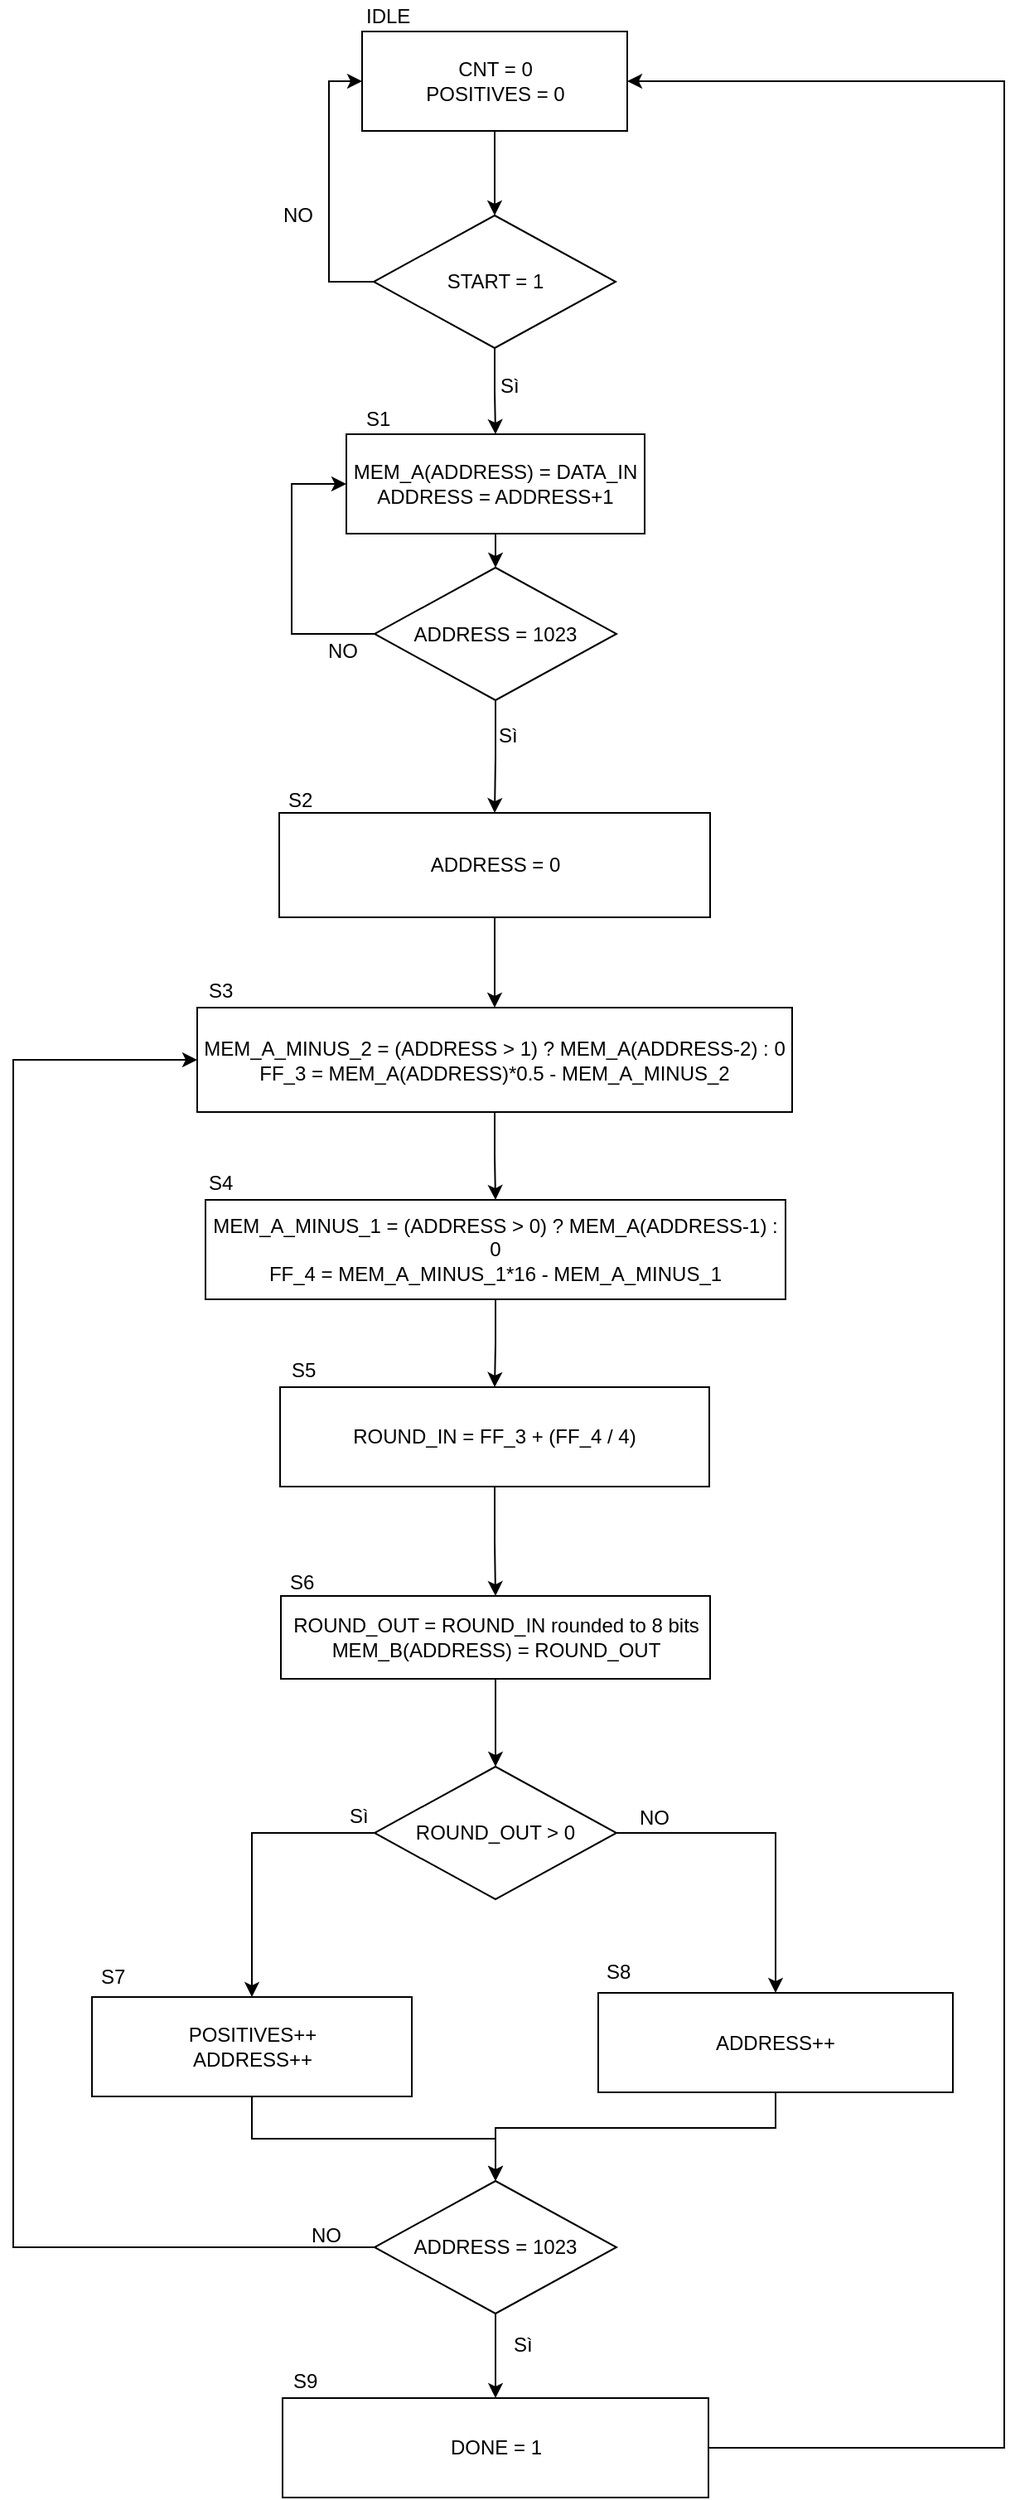 <mxfile version="10.6.3" type="github"><diagram id="Q2Cqu0K0B7bjCWtc9zZl" name="Page-1"><mxGraphModel dx="1010" dy="555" grid="1" gridSize="10" guides="1" tooltips="1" connect="1" arrows="1" fold="1" page="1" pageScale="1" pageWidth="827" pageHeight="1169" math="0" shadow="0"><root><mxCell id="0"/><mxCell id="1" parent="0"/><mxCell id="Qgo2Yb9ARhmask6T_yiK-40" style="edgeStyle=orthogonalEdgeStyle;rounded=0;orthogonalLoop=1;jettySize=auto;html=1;exitX=0.5;exitY=1;exitDx=0;exitDy=0;entryX=0.5;entryY=0;entryDx=0;entryDy=0;" parent="1" source="Qgo2Yb9ARhmask6T_yiK-1" target="Qgo2Yb9ARhmask6T_yiK-38" edge="1"><mxGeometry relative="1" as="geometry"/></mxCell><mxCell id="Qgo2Yb9ARhmask6T_yiK-1" value="&lt;div&gt;CNT = 0&lt;/div&gt;&lt;div&gt;POSITIVES = 0&lt;br&gt;&lt;/div&gt;" style="rounded=0;whiteSpace=wrap;html=1;" parent="1" vertex="1"><mxGeometry x="270.5" y="95" width="160" height="60" as="geometry"/></mxCell><mxCell id="Qgo2Yb9ARhmask6T_yiK-2" value="IDLE" style="text;html=1;resizable=0;points=[];autosize=1;align=left;verticalAlign=top;spacingTop=-4;" parent="1" vertex="1"><mxGeometry x="270.5" y="76" width="40" height="20" as="geometry"/></mxCell><mxCell id="Qgo2Yb9ARhmask6T_yiK-7" style="edgeStyle=orthogonalEdgeStyle;rounded=0;orthogonalLoop=1;jettySize=auto;html=1;exitX=0.5;exitY=1;exitDx=0;exitDy=0;entryX=0.5;entryY=0;entryDx=0;entryDy=0;" parent="1" source="Qgo2Yb9ARhmask6T_yiK-8" target="Qgo2Yb9ARhmask6T_yiK-11" edge="1"><mxGeometry relative="1" as="geometry"><mxPoint x="350.5" y="447" as="targetPoint"/></mxGeometry></mxCell><mxCell id="Qgo2Yb9ARhmask6T_yiK-8" value="&lt;div&gt;MEM_A(ADDRESS) = DATA_IN&lt;/div&gt;&lt;div&gt;ADDRESS = ADDRESS+1&lt;br&gt;&lt;/div&gt;" style="rounded=0;whiteSpace=wrap;html=1;" parent="1" vertex="1"><mxGeometry x="261" y="338" width="180" height="60" as="geometry"/></mxCell><mxCell id="Qgo2Yb9ARhmask6T_yiK-9" value="S1" style="text;html=1;resizable=0;points=[];autosize=1;align=left;verticalAlign=top;spacingTop=-4;" parent="1" vertex="1"><mxGeometry x="270.5" y="319" width="30" height="20" as="geometry"/></mxCell><mxCell id="Qgo2Yb9ARhmask6T_yiK-12" style="edgeStyle=orthogonalEdgeStyle;rounded=0;orthogonalLoop=1;jettySize=auto;html=1;exitX=0;exitY=0.5;exitDx=0;exitDy=0;entryX=0;entryY=0.5;entryDx=0;entryDy=0;" parent="1" source="Qgo2Yb9ARhmask6T_yiK-11" target="Qgo2Yb9ARhmask6T_yiK-8" edge="1"><mxGeometry relative="1" as="geometry"><Array as="points"><mxPoint x="228" y="459"/><mxPoint x="228" y="368"/></Array></mxGeometry></mxCell><mxCell id="IKMehytfFqVQcPmejlZd-8" style="edgeStyle=orthogonalEdgeStyle;rounded=0;orthogonalLoop=1;jettySize=auto;html=1;exitX=0.5;exitY=1;exitDx=0;exitDy=0;entryX=0.5;entryY=0;entryDx=0;entryDy=0;" edge="1" parent="1" source="Qgo2Yb9ARhmask6T_yiK-11" target="IKMehytfFqVQcPmejlZd-7"><mxGeometry relative="1" as="geometry"/></mxCell><mxCell id="Qgo2Yb9ARhmask6T_yiK-11" value="ADDRESS = 1023" style="rhombus;whiteSpace=wrap;html=1;" parent="1" vertex="1"><mxGeometry x="278" y="418.5" width="146" height="80" as="geometry"/></mxCell><mxCell id="Qgo2Yb9ARhmask6T_yiK-13" value="NO" style="text;html=1;resizable=0;points=[];autosize=1;align=left;verticalAlign=top;spacingTop=-4;" parent="1" vertex="1"><mxGeometry x="248" y="458.5" width="30" height="20" as="geometry"/></mxCell><mxCell id="Qgo2Yb9ARhmask6T_yiK-22" value="" style="edgeStyle=orthogonalEdgeStyle;rounded=0;orthogonalLoop=1;jettySize=auto;html=1;" parent="1" source="Qgo2Yb9ARhmask6T_yiK-16" target="Qgo2Yb9ARhmask6T_yiK-21" edge="1"><mxGeometry relative="1" as="geometry"/></mxCell><mxCell id="Qgo2Yb9ARhmask6T_yiK-16" value="&lt;div&gt;MEM_A_MINUS_2 = (ADDRESS &amp;gt; 1) ? MEM_A(ADDRESS-2) : 0&lt;/div&gt;&lt;div&gt;&lt;div&gt;FF_3 = MEM_A(ADDRESS)*0.5 - MEM_A_MINUS_2 &lt;br&gt;&lt;/div&gt;&lt;/div&gt;" style="rounded=0;whiteSpace=wrap;html=1;" parent="1" vertex="1"><mxGeometry x="171" y="684" width="359" height="63" as="geometry"/></mxCell><mxCell id="Qgo2Yb9ARhmask6T_yiK-25" value="" style="edgeStyle=orthogonalEdgeStyle;rounded=0;orthogonalLoop=1;jettySize=auto;html=1;" parent="1" source="Qgo2Yb9ARhmask6T_yiK-21" target="Qgo2Yb9ARhmask6T_yiK-24" edge="1"><mxGeometry relative="1" as="geometry"/></mxCell><mxCell id="Qgo2Yb9ARhmask6T_yiK-21" value="&lt;div&gt;MEM_A_MINUS_1 = (ADDRESS &amp;gt; 0) ? MEM_A(ADDRESS-1) : 0&lt;/div&gt;&lt;div&gt;FF_4 = MEM_A_MINUS_1*16 - MEM_A_MINUS_1&lt;/div&gt;" style="rounded=0;whiteSpace=wrap;html=1;" parent="1" vertex="1"><mxGeometry x="176" y="800" width="350" height="60" as="geometry"/></mxCell><mxCell id="ZcKgzS6efg3AVejuTFJ0-3" value="" style="edgeStyle=orthogonalEdgeStyle;rounded=0;orthogonalLoop=1;jettySize=auto;html=1;" parent="1" source="Qgo2Yb9ARhmask6T_yiK-24" target="ZcKgzS6efg3AVejuTFJ0-1" edge="1"><mxGeometry relative="1" as="geometry"/></mxCell><mxCell id="Qgo2Yb9ARhmask6T_yiK-24" value="&lt;div&gt;ROUND_IN = FF_3 + (FF_4 / 4)&lt;/div&gt;" style="rounded=0;whiteSpace=wrap;html=1;" parent="1" vertex="1"><mxGeometry x="221" y="913" width="259" height="60" as="geometry"/></mxCell><mxCell id="Qgo2Yb9ARhmask6T_yiK-19" value="Sì" style="text;html=1;resizable=0;points=[];autosize=1;align=left;verticalAlign=top;spacingTop=-4;" parent="1" vertex="1"><mxGeometry x="350.5" y="510" width="30" height="20" as="geometry"/></mxCell><mxCell id="Qgo2Yb9ARhmask6T_yiK-30" style="edgeStyle=orthogonalEdgeStyle;rounded=0;orthogonalLoop=1;jettySize=auto;html=1;exitX=0;exitY=0.5;exitDx=0;exitDy=0;entryX=0;entryY=0.5;entryDx=0;entryDy=0;" parent="1" source="Qgo2Yb9ARhmask6T_yiK-20" target="Qgo2Yb9ARhmask6T_yiK-16" edge="1"><mxGeometry relative="1" as="geometry"><Array as="points"><mxPoint x="60" y="1432"/><mxPoint x="60" y="716"/></Array></mxGeometry></mxCell><mxCell id="Qgo2Yb9ARhmask6T_yiK-37" value="" style="edgeStyle=orthogonalEdgeStyle;rounded=0;orthogonalLoop=1;jettySize=auto;html=1;" parent="1" source="Qgo2Yb9ARhmask6T_yiK-20" target="Qgo2Yb9ARhmask6T_yiK-36" edge="1"><mxGeometry relative="1" as="geometry"/></mxCell><mxCell id="Qgo2Yb9ARhmask6T_yiK-20" value="ADDRESS = 1023" style="rhombus;whiteSpace=wrap;html=1;" parent="1" vertex="1"><mxGeometry x="278" y="1392" width="146" height="80" as="geometry"/></mxCell><mxCell id="Qgo2Yb9ARhmask6T_yiK-31" value="NO" style="text;html=1;resizable=0;points=[];autosize=1;align=left;verticalAlign=top;spacingTop=-4;" parent="1" vertex="1"><mxGeometry x="237.5" y="1415" width="30" height="20" as="geometry"/></mxCell><mxCell id="Qgo2Yb9ARhmask6T_yiK-34" value="Sì" style="text;html=1;resizable=0;points=[];autosize=1;align=left;verticalAlign=top;spacingTop=-4;" parent="1" vertex="1"><mxGeometry x="359.5" y="1481" width="30" height="20" as="geometry"/></mxCell><mxCell id="Qgo2Yb9ARhmask6T_yiK-62" style="edgeStyle=orthogonalEdgeStyle;rounded=0;orthogonalLoop=1;jettySize=auto;html=1;exitX=1;exitY=0.5;exitDx=0;exitDy=0;entryX=1;entryY=0.5;entryDx=0;entryDy=0;" parent="1" source="Qgo2Yb9ARhmask6T_yiK-36" target="Qgo2Yb9ARhmask6T_yiK-1" edge="1"><mxGeometry relative="1" as="geometry"><Array as="points"><mxPoint x="658" y="1553"/><mxPoint x="658" y="125"/></Array></mxGeometry></mxCell><mxCell id="Qgo2Yb9ARhmask6T_yiK-36" value="DONE = 1" style="rounded=0;whiteSpace=wrap;html=1;" parent="1" vertex="1"><mxGeometry x="222.5" y="1523" width="257" height="60" as="geometry"/></mxCell><mxCell id="Qgo2Yb9ARhmask6T_yiK-39" style="edgeStyle=orthogonalEdgeStyle;rounded=0;orthogonalLoop=1;jettySize=auto;html=1;exitX=0.5;exitY=1;exitDx=0;exitDy=0;entryX=0.5;entryY=0;entryDx=0;entryDy=0;" parent="1" source="Qgo2Yb9ARhmask6T_yiK-38" target="Qgo2Yb9ARhmask6T_yiK-8" edge="1"><mxGeometry relative="1" as="geometry"/></mxCell><mxCell id="Qgo2Yb9ARhmask6T_yiK-41" style="edgeStyle=orthogonalEdgeStyle;rounded=0;orthogonalLoop=1;jettySize=auto;html=1;exitX=0;exitY=0.5;exitDx=0;exitDy=0;entryX=0;entryY=0.5;entryDx=0;entryDy=0;" parent="1" source="Qgo2Yb9ARhmask6T_yiK-38" target="Qgo2Yb9ARhmask6T_yiK-1" edge="1"><mxGeometry relative="1" as="geometry"/></mxCell><mxCell id="Qgo2Yb9ARhmask6T_yiK-38" value="START = 1" style="rhombus;whiteSpace=wrap;html=1;" parent="1" vertex="1"><mxGeometry x="277.5" y="206" width="146" height="80" as="geometry"/></mxCell><mxCell id="Qgo2Yb9ARhmask6T_yiK-42" value="NO" style="text;html=1;resizable=0;points=[];autosize=1;align=left;verticalAlign=top;spacingTop=-4;" parent="1" vertex="1"><mxGeometry x="220.5" y="196" width="30" height="20" as="geometry"/></mxCell><mxCell id="Qgo2Yb9ARhmask6T_yiK-43" value="Sì" style="text;html=1;resizable=0;points=[];autosize=1;align=left;verticalAlign=top;spacingTop=-4;" parent="1" vertex="1"><mxGeometry x="351.5" y="299" width="30" height="20" as="geometry"/></mxCell><mxCell id="Qgo2Yb9ARhmask6T_yiK-45" value="S3" style="text;html=1;resizable=0;points=[];autosize=1;align=left;verticalAlign=top;spacingTop=-4;" parent="1" vertex="1"><mxGeometry x="176" y="664" width="30" height="20" as="geometry"/></mxCell><mxCell id="Qgo2Yb9ARhmask6T_yiK-46" value="S4" style="text;html=1;resizable=0;points=[];autosize=1;align=left;verticalAlign=top;spacingTop=-4;" parent="1" vertex="1"><mxGeometry x="176" y="780" width="30" height="20" as="geometry"/></mxCell><mxCell id="Qgo2Yb9ARhmask6T_yiK-47" value="S5" style="text;html=1;resizable=0;points=[];autosize=1;align=left;verticalAlign=top;spacingTop=-4;" parent="1" vertex="1"><mxGeometry x="226" y="893" width="30" height="20" as="geometry"/></mxCell><mxCell id="IKMehytfFqVQcPmejlZd-3" style="edgeStyle=orthogonalEdgeStyle;rounded=0;orthogonalLoop=1;jettySize=auto;html=1;exitX=0;exitY=0.5;exitDx=0;exitDy=0;entryX=0.5;entryY=0;entryDx=0;entryDy=0;" edge="1" parent="1" source="Qgo2Yb9ARhmask6T_yiK-51" target="Qgo2Yb9ARhmask6T_yiK-53"><mxGeometry relative="1" as="geometry"><mxPoint x="270" y="1277" as="targetPoint"/></mxGeometry></mxCell><mxCell id="IKMehytfFqVQcPmejlZd-4" style="edgeStyle=orthogonalEdgeStyle;rounded=0;orthogonalLoop=1;jettySize=auto;html=1;exitX=1;exitY=0.5;exitDx=0;exitDy=0;entryX=0.5;entryY=0;entryDx=0;entryDy=0;" edge="1" parent="1" source="Qgo2Yb9ARhmask6T_yiK-51" target="IKMehytfFqVQcPmejlZd-1"><mxGeometry relative="1" as="geometry"/></mxCell><mxCell id="Qgo2Yb9ARhmask6T_yiK-51" value="ROUND_OUT &amp;gt; 0" style="rhombus;whiteSpace=wrap;html=1;" parent="1" vertex="1"><mxGeometry x="278" y="1142" width="146" height="80" as="geometry"/></mxCell><mxCell id="Qgo2Yb9ARhmask6T_yiK-56" value="" style="edgeStyle=orthogonalEdgeStyle;rounded=0;orthogonalLoop=1;jettySize=auto;html=1;" parent="1" source="Qgo2Yb9ARhmask6T_yiK-53" target="Qgo2Yb9ARhmask6T_yiK-20" edge="1"><mxGeometry relative="1" as="geometry"/></mxCell><mxCell id="Qgo2Yb9ARhmask6T_yiK-53" value="&lt;div&gt;POSITIVES++&lt;/div&gt;&lt;div&gt;&lt;div&gt;ADDRESS++&lt;/div&gt;&lt;/div&gt;" style="rounded=0;whiteSpace=wrap;html=1;" parent="1" vertex="1"><mxGeometry x="107.5" y="1281" width="193" height="60" as="geometry"/></mxCell><mxCell id="Qgo2Yb9ARhmask6T_yiK-57" value="Sì" style="text;html=1;resizable=0;points=[];autosize=1;align=left;verticalAlign=top;spacingTop=-4;" parent="1" vertex="1"><mxGeometry x="260.5" y="1162" width="30" height="20" as="geometry"/></mxCell><mxCell id="Qgo2Yb9ARhmask6T_yiK-59" value="NO" style="text;html=1;resizable=0;points=[];autosize=1;align=left;verticalAlign=top;spacingTop=-4;" parent="1" vertex="1"><mxGeometry x="436" y="1163" width="30" height="20" as="geometry"/></mxCell><mxCell id="Qgo2Yb9ARhmask6T_yiK-63" value="S7" style="text;html=1;resizable=0;points=[];autosize=1;align=left;verticalAlign=top;spacingTop=-4;" parent="1" vertex="1"><mxGeometry x="110.5" y="1258.5" width="30" height="20" as="geometry"/></mxCell><mxCell id="Qgo2Yb9ARhmask6T_yiK-64" value="S9" style="text;html=1;resizable=0;points=[];autosize=1;align=left;verticalAlign=top;spacingTop=-4;" parent="1" vertex="1"><mxGeometry x="226.5" y="1503" width="30" height="20" as="geometry"/></mxCell><mxCell id="ZcKgzS6efg3AVejuTFJ0-5" value="" style="edgeStyle=orthogonalEdgeStyle;rounded=0;orthogonalLoop=1;jettySize=auto;html=1;entryX=0.5;entryY=0;entryDx=0;entryDy=0;" parent="1" source="ZcKgzS6efg3AVejuTFJ0-1" target="Qgo2Yb9ARhmask6T_yiK-51" edge="1"><mxGeometry relative="1" as="geometry"><mxPoint x="350" y="1169" as="targetPoint"/></mxGeometry></mxCell><mxCell id="ZcKgzS6efg3AVejuTFJ0-1" value="&lt;div&gt;ROUND_OUT = ROUND_IN rounded to 8 bits&lt;br&gt;&lt;/div&gt;&lt;div&gt;&lt;span&gt;MEM_B(ADDRESS) = ROUND_OUT&lt;/span&gt;&lt;/div&gt;" style="rounded=0;whiteSpace=wrap;html=1;" parent="1" vertex="1"><mxGeometry x="221.5" y="1039" width="259" height="50" as="geometry"/></mxCell><mxCell id="ZcKgzS6efg3AVejuTFJ0-2" value="S6" style="text;html=1;resizable=0;points=[];autosize=1;align=left;verticalAlign=top;spacingTop=-4;" parent="1" vertex="1"><mxGeometry x="225" y="1021" width="30" height="20" as="geometry"/></mxCell><mxCell id="IKMehytfFqVQcPmejlZd-11" style="edgeStyle=orthogonalEdgeStyle;rounded=0;orthogonalLoop=1;jettySize=auto;html=1;exitX=0.5;exitY=1;exitDx=0;exitDy=0;entryX=0.5;entryY=0;entryDx=0;entryDy=0;" edge="1" parent="1" source="IKMehytfFqVQcPmejlZd-1" target="Qgo2Yb9ARhmask6T_yiK-20"><mxGeometry relative="1" as="geometry"><Array as="points"><mxPoint x="520" y="1360"/><mxPoint x="351" y="1360"/></Array></mxGeometry></mxCell><mxCell id="IKMehytfFqVQcPmejlZd-1" value="&lt;div&gt;&lt;div&gt;&lt;div&gt;ADDRESS++&lt;/div&gt;&lt;/div&gt;&lt;/div&gt;" style="rounded=0;whiteSpace=wrap;html=1;" vertex="1" parent="1"><mxGeometry x="413" y="1278.5" width="214" height="60" as="geometry"/></mxCell><mxCell id="IKMehytfFqVQcPmejlZd-2" value="S8" style="text;html=1;resizable=0;points=[];autosize=1;align=left;verticalAlign=top;spacingTop=-4;" vertex="1" parent="1"><mxGeometry x="415.5" y="1256" width="30" height="20" as="geometry"/></mxCell><mxCell id="IKMehytfFqVQcPmejlZd-9" style="edgeStyle=orthogonalEdgeStyle;rounded=0;orthogonalLoop=1;jettySize=auto;html=1;exitX=0.5;exitY=1;exitDx=0;exitDy=0;entryX=0.5;entryY=0;entryDx=0;entryDy=0;" edge="1" parent="1" source="IKMehytfFqVQcPmejlZd-7" target="Qgo2Yb9ARhmask6T_yiK-16"><mxGeometry relative="1" as="geometry"/></mxCell><mxCell id="IKMehytfFqVQcPmejlZd-7" value="ADDRESS = 0" style="rounded=0;whiteSpace=wrap;html=1;" vertex="1" parent="1"><mxGeometry x="220.5" y="566.5" width="260" height="63" as="geometry"/></mxCell><mxCell id="IKMehytfFqVQcPmejlZd-10" value="S2" style="text;html=1;resizable=0;points=[];autosize=1;align=left;verticalAlign=top;spacingTop=-4;" vertex="1" parent="1"><mxGeometry x="224" y="548.5" width="30" height="20" as="geometry"/></mxCell></root></mxGraphModel></diagram></mxfile>